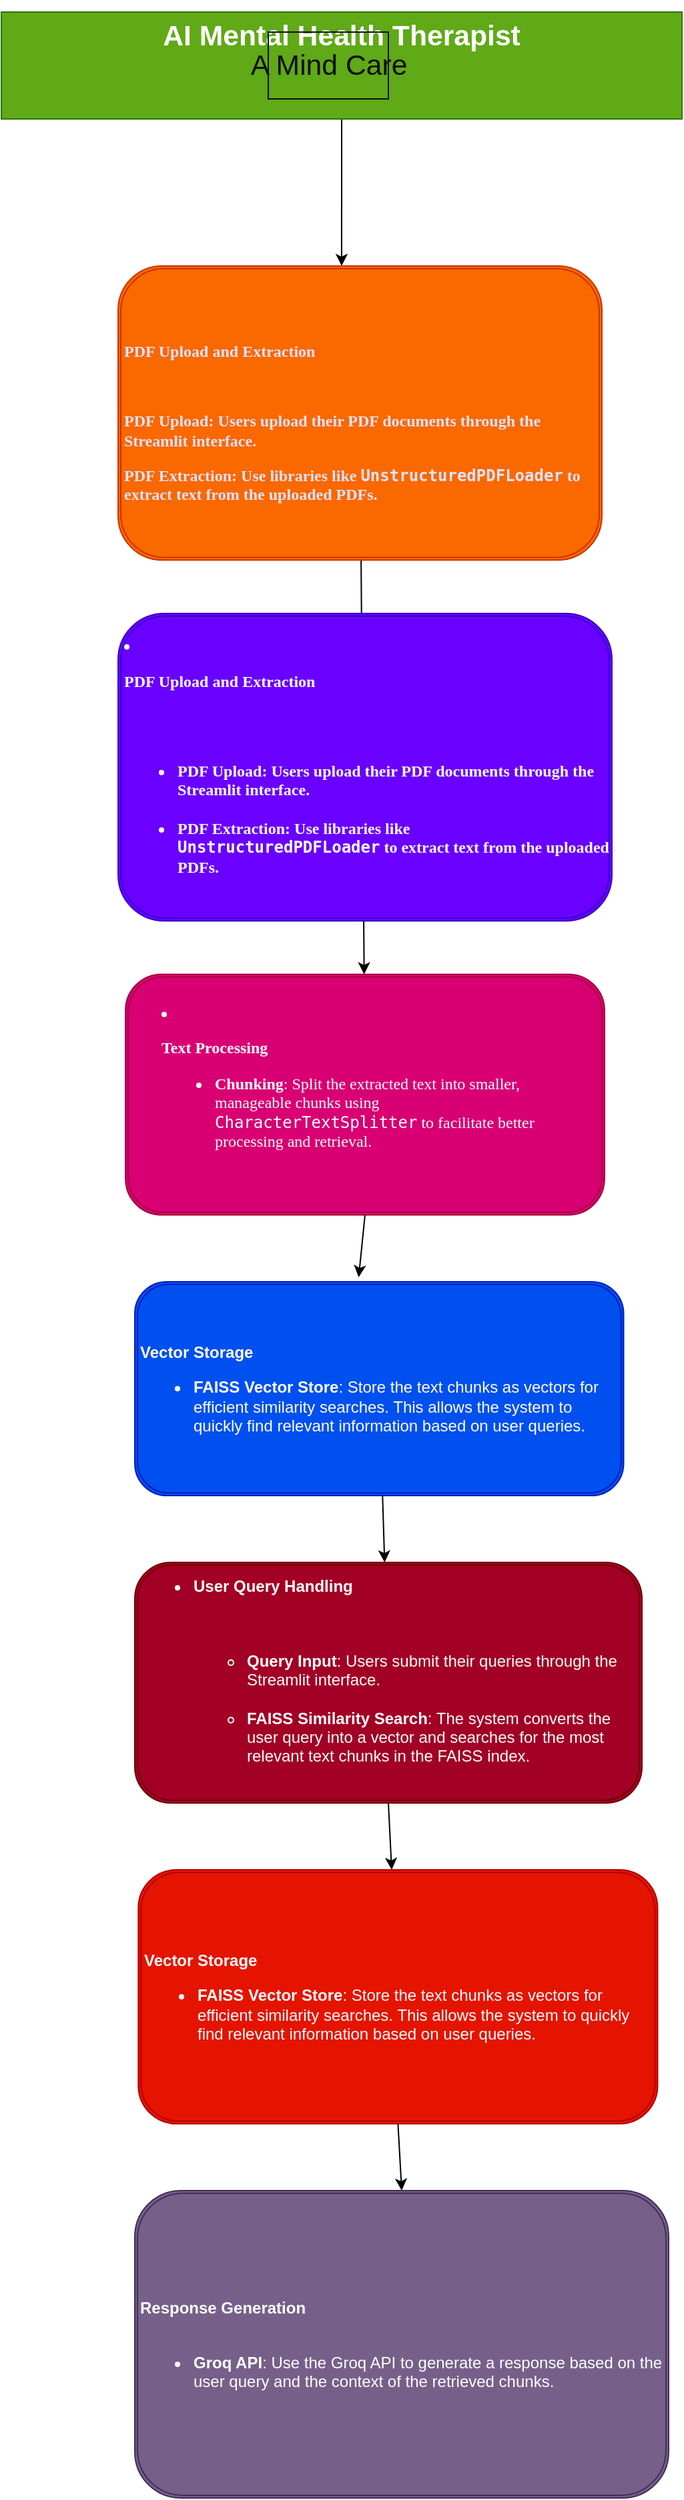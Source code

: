 <mxfile>
    <diagram id="FQteIXLFlwPq4psIknJb" name="Page-1">
        <mxGraphModel dx="1204" dy="849" grid="1" gridSize="10" guides="1" tooltips="1" connect="1" arrows="1" fold="1" page="1" pageScale="1" pageWidth="850" pageHeight="1100" math="0" shadow="0">
            <root>
                <mxCell id="0"/>
                <mxCell id="1" parent="0"/>
                <mxCell id="67" style="edgeStyle=none;html=1;exitX=0.5;exitY=1;exitDx=0;exitDy=0;entryX=0.462;entryY=0;entryDx=0;entryDy=0;entryPerimeter=0;fontFamily=Tahoma;fontSize=11;fontColor=#E0E4FF;" edge="1" parent="1" source="27" target="47">
                    <mxGeometry relative="1" as="geometry"/>
                </mxCell>
                <mxCell id="27" value="&#10;&lt;b&gt;&lt;span style=&quot;font-size:16.0pt;&#10;font-family:&amp;quot;Calibri&amp;quot;,sans-serif;mso-ascii-theme-font:minor-latin;mso-fareast-font-family:&#10;&amp;quot;Segoe UI&amp;quot;;mso-hansi-theme-font:minor-latin;mso-bidi-font-family:&amp;quot;Segoe UI&amp;quot;;&#10;color:black;mso-themecolor:text1;mso-ansi-language:EN-US;mso-fareast-language:&#10;ZH-CN;mso-bidi-language:AR-SA&quot; lang=&quot;EN-US&quot;&gt;AI Mental Health Therapist &lt;/span&gt;&lt;/b&gt;&#10;&#10;&#10;&#10;" style="whiteSpace=wrap;html=1;fillColor=#60a917;fontColor=#ffffff;strokeColor=#2D7600;" vertex="1" parent="1">
                    <mxGeometry x="190" y="30" width="510" height="80" as="geometry"/>
                </mxCell>
                <mxCell id="28" value="&lt;p align=&quot;center&quot; class=&quot;MsoNormal&quot;&gt;&lt;span style=&quot;font-size:16.0pt;mso-fareast-font-family:&amp;quot;Segoe UI&amp;quot;;mso-bidi-font-family:&lt;br/&gt;&amp;quot;Segoe UI&amp;quot;;color:#0F0F0F;mso-ansi-language:EN-GB&quot;&gt;A Mind Care&lt;/span&gt;&lt;/p&gt;" style="text;html=1;align=center;verticalAlign=middle;resizable=0;points=[];autosize=1;strokeColor=#0F111D;fillColor=none;" vertex="1" parent="1">
                    <mxGeometry x="390" y="45" width="90" height="50" as="geometry"/>
                </mxCell>
                <mxCell id="58" style="edgeStyle=none;html=1;fontFamily=Tahoma;fontSize=12;fontColor=#ffffff;" edge="1" parent="1" source="47" target="48">
                    <mxGeometry relative="1" as="geometry"/>
                </mxCell>
                <mxCell id="47" value="&lt;br&gt;&lt;p&gt;&lt;strong&gt;PDF Upload and Extraction&lt;/strong&gt;&lt;/p&gt;&lt;p&gt;&lt;strong style=&quot;background-color: initial;&quot;&gt;&lt;br&gt;&lt;/strong&gt;&lt;/p&gt;&lt;p&gt;&lt;strong style=&quot;background-color: initial;&quot;&gt;PDF Upload&lt;/strong&gt;&lt;span style=&quot;background-color: initial;&quot;&gt;: Users upload their PDF documents through the Streamlit interface.&lt;/span&gt;&lt;/p&gt;&lt;p&gt;&lt;strong style=&quot;background-color: initial;&quot;&gt;PDF Extraction&lt;/strong&gt;&lt;span style=&quot;background-color: initial;&quot;&gt;: Use libraries like &lt;/span&gt;&lt;code&gt;UnstructuredPDFLoader&lt;/code&gt;&lt;span style=&quot;background-color: initial;&quot;&gt; to extract text from the uploaded PDFs.&lt;/span&gt;&lt;/p&gt;" style="shape=ext;double=1;rounded=1;whiteSpace=wrap;html=1;shadow=0;glass=0;fillStyle=auto;strokeColor=#C73500;fontFamily=Tahoma;fontSize=12;fontColor=#E0E4FF;fillColor=#fa6800;fontStyle=1;align=left;" vertex="1" parent="1">
                    <mxGeometry x="277.5" y="220" width="362.5" height="220" as="geometry"/>
                </mxCell>
                <mxCell id="54" style="edgeStyle=none;html=1;exitX=0.5;exitY=1;exitDx=0;exitDy=0;entryX=0.458;entryY=-0.021;entryDx=0;entryDy=0;entryPerimeter=0;fontFamily=Helvetica;fontSize=12;fontColor=#ffffff;" edge="1" parent="1" source="48" target="49">
                    <mxGeometry relative="1" as="geometry"/>
                </mxCell>
                <mxCell id="48" value="" style="shape=ext;double=1;rounded=1;whiteSpace=wrap;html=1;shadow=0;glass=0;fillStyle=auto;strokeColor=#A50040;fontFamily=Helvetica;fontSize=12;fontColor=#ffffff;fillColor=#d80073;" vertex="1" parent="1">
                    <mxGeometry x="283.04" y="750" width="358.91" height="180" as="geometry"/>
                </mxCell>
                <mxCell id="64" style="edgeStyle=none;html=1;fontFamily=Tahoma;fontSize=11;fontColor=#E0E4FF;" edge="1" parent="1" source="49" target="63">
                    <mxGeometry relative="1" as="geometry"/>
                </mxCell>
                <mxCell id="49" value="&lt;br style=&quot;font-size: 11px;&quot;&gt;&lt;p&gt;&lt;strong&gt;Vector Storage&lt;/strong&gt;&lt;/p&gt;&lt;ul&gt;&lt;li&gt;&lt;strong&gt;FAISS Vector Store&lt;/strong&gt;: Store the text chunks as vectors for efficient similarity searches. This allows the system to quickly find relevant information based on user queries.&lt;/li&gt;&lt;/ul&gt;&lt;br&gt;" style="shape=ext;double=1;rounded=1;whiteSpace=wrap;html=1;shadow=0;glass=0;fillStyle=auto;strokeColor=#001DBC;fontFamily=Helvetica;fontSize=12;fontColor=#ffffff;fillColor=#0050ef;align=left;" vertex="1" parent="1">
                    <mxGeometry x="290" y="980" width="366.25" height="160" as="geometry"/>
                </mxCell>
                <mxCell id="59" value="&lt;li&gt;&lt;p&gt;&lt;strong&gt;Text Processing&lt;/strong&gt;&lt;/p&gt;&lt;ul&gt;&lt;li&gt;&lt;strong&gt;Chunking&lt;/strong&gt;: Split the extracted text into smaller, manageable chunks using &lt;code&gt;CharacterTextSplitter&lt;/code&gt; to facilitate better processing and retrieval.&lt;/li&gt;&lt;br&gt;&lt;/ul&gt;&lt;br&gt;&lt;/li&gt;&lt;br&gt;&lt;li&gt;&lt;/li&gt;" style="text;whiteSpace=wrap;html=1;fontSize=12;fontFamily=Tahoma;fontColor=#ffffff;align=left;" vertex="1" parent="1">
                    <mxGeometry x="307.9" y="765" width="309.21" height="150" as="geometry"/>
                </mxCell>
                <mxCell id="65" style="edgeStyle=none;html=1;exitX=0.5;exitY=1;exitDx=0;exitDy=0;entryX=0.5;entryY=0;entryDx=0;entryDy=0;fontFamily=Tahoma;fontSize=11;fontColor=#E0E4FF;" edge="1" parent="1" source="60" target="61">
                    <mxGeometry relative="1" as="geometry"/>
                </mxCell>
                <mxCell id="60" value="&lt;br style=&quot;font-size: 11px;&quot;&gt;&lt;p&gt;&lt;strong&gt;Vector Storage&lt;/strong&gt;&lt;/p&gt;&lt;ul&gt;&lt;li&gt;&lt;strong&gt;FAISS Vector Store&lt;/strong&gt;: Store the text chunks as vectors for efficient similarity searches. This allows the system to quickly find relevant information based on user queries.&lt;/li&gt;&lt;/ul&gt;&lt;br&gt;" style="shape=ext;double=1;rounded=1;whiteSpace=wrap;html=1;shadow=0;glass=0;fillStyle=auto;strokeColor=#B20000;fontFamily=Helvetica;fontSize=12;fontColor=#ffffff;fillColor=#e51400;align=left;" vertex="1" parent="1">
                    <mxGeometry x="292.66" y="1420" width="389.06" height="190" as="geometry"/>
                </mxCell>
                <mxCell id="61" value="&lt;br&gt;&lt;p&gt;&lt;strong&gt;Response Generation&lt;/strong&gt;&lt;/p&gt;&lt;ul&gt;&lt;br&gt;&lt;li&gt;&lt;strong&gt;Groq API&lt;/strong&gt;: Use the Groq API to generate a response based on the user query and the context of the retrieved chunks.&lt;/li&gt;&lt;/ul&gt;&lt;br&gt;" style="shape=ext;double=1;rounded=1;whiteSpace=wrap;html=1;shadow=0;glass=0;fillStyle=auto;strokeColor=#432D57;fontFamily=Helvetica;fontSize=12;fontColor=#ffffff;fillColor=#76608a;align=left;" vertex="1" parent="1">
                    <mxGeometry x="290" y="1660" width="400" height="230" as="geometry"/>
                </mxCell>
                <mxCell id="62" value="&lt;li&gt;&lt;p&gt;&lt;strong&gt;&lt;br&gt;&lt;/strong&gt;&lt;/p&gt;&lt;/li&gt;&lt;li&gt;&lt;p&gt;&lt;strong&gt;PDF Upload and Extraction&lt;/strong&gt;&lt;/p&gt;&lt;br&gt;&lt;ul&gt;&lt;br&gt;&lt;li&gt;&lt;strong&gt;PDF Upload&lt;/strong&gt;: Users upload their PDF documents through the Streamlit interface.&lt;/li&gt;&lt;br&gt;&lt;li&gt;&lt;strong&gt;PDF Extraction&lt;/strong&gt;: Use libraries like &lt;code&gt;UnstructuredPDFLoader&lt;/code&gt; to extract text from the uploaded PDFs.&lt;/li&gt;&lt;br&gt;&lt;/ul&gt;&lt;br&gt;&lt;/li&gt;&lt;br&gt;&lt;li&gt;&lt;/li&gt;" style="shape=ext;double=1;rounded=1;whiteSpace=wrap;html=1;shadow=0;glass=0;fillStyle=auto;fontFamily=Tahoma;fontSize=12;fontStyle=1;align=left;fillColor=#6a00ff;fontColor=#ffffff;strokeColor=#3700CC;" vertex="1" parent="1">
                    <mxGeometry x="277.5" y="480" width="370" height="230" as="geometry"/>
                </mxCell>
                <mxCell id="66" style="edgeStyle=none;html=1;exitX=0.5;exitY=1;exitDx=0;exitDy=0;fontFamily=Tahoma;fontSize=11;fontColor=#E0E4FF;" edge="1" parent="1" source="63" target="60">
                    <mxGeometry relative="1" as="geometry"/>
                </mxCell>
                <mxCell id="63" value="&lt;br&gt;&lt;ul&gt;&lt;li&gt;&lt;li&gt;&lt;p&gt;&lt;strong&gt;User Query Handling&lt;/strong&gt;&lt;/p&gt;&lt;br/&gt;&lt;ul&gt;&lt;br/&gt;&lt;li&gt;&lt;strong&gt;Query Input&lt;/strong&gt;: Users submit their queries through the Streamlit interface.&lt;/li&gt;&lt;br/&gt;&lt;li&gt;&lt;strong&gt;FAISS Similarity Search&lt;/strong&gt;: The system converts the user query into a vector and searches for the most relevant text chunks in the FAISS index.&lt;/li&gt;&lt;br/&gt;&lt;/ul&gt;&lt;br/&gt;&lt;/li&gt;&lt;br/&gt;&lt;li&gt;&lt;/li&gt;&lt;/li&gt;&lt;/ul&gt;" style="shape=ext;double=1;rounded=1;whiteSpace=wrap;html=1;shadow=0;glass=0;fillStyle=auto;strokeColor=#6F0000;fontFamily=Helvetica;fontSize=12;fontColor=#ffffff;fillColor=#a20025;align=left;" vertex="1" parent="1">
                    <mxGeometry x="290" y="1190" width="380" height="180" as="geometry"/>
                </mxCell>
            </root>
        </mxGraphModel>
    </diagram>
</mxfile>